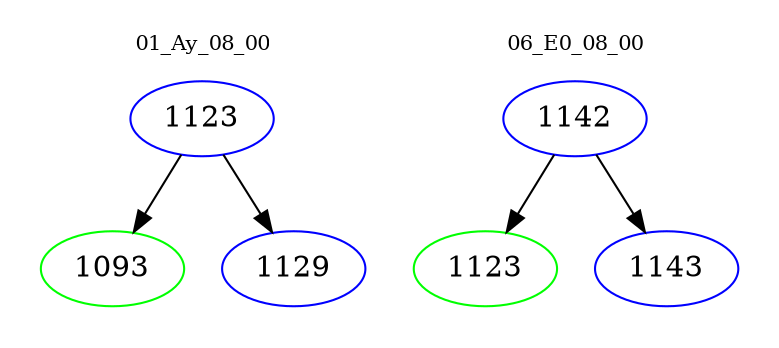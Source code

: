 digraph{
subgraph cluster_0 {
color = white
label = "01_Ay_08_00";
fontsize=10;
T0_1123 [label="1123", color="blue"]
T0_1123 -> T0_1093 [color="black"]
T0_1093 [label="1093", color="green"]
T0_1123 -> T0_1129 [color="black"]
T0_1129 [label="1129", color="blue"]
}
subgraph cluster_1 {
color = white
label = "06_E0_08_00";
fontsize=10;
T1_1142 [label="1142", color="blue"]
T1_1142 -> T1_1123 [color="black"]
T1_1123 [label="1123", color="green"]
T1_1142 -> T1_1143 [color="black"]
T1_1143 [label="1143", color="blue"]
}
}
